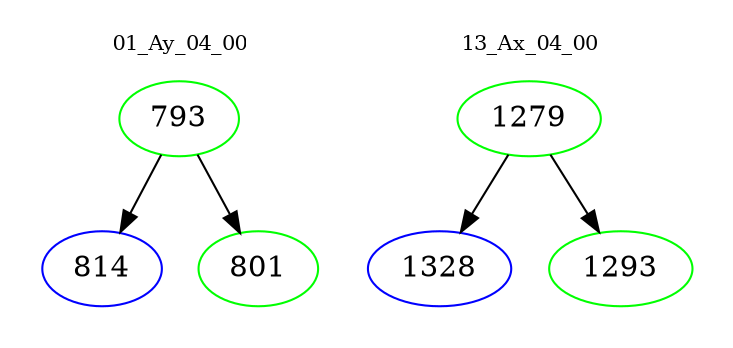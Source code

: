 digraph{
subgraph cluster_0 {
color = white
label = "01_Ay_04_00";
fontsize=10;
T0_793 [label="793", color="green"]
T0_793 -> T0_814 [color="black"]
T0_814 [label="814", color="blue"]
T0_793 -> T0_801 [color="black"]
T0_801 [label="801", color="green"]
}
subgraph cluster_1 {
color = white
label = "13_Ax_04_00";
fontsize=10;
T1_1279 [label="1279", color="green"]
T1_1279 -> T1_1328 [color="black"]
T1_1328 [label="1328", color="blue"]
T1_1279 -> T1_1293 [color="black"]
T1_1293 [label="1293", color="green"]
}
}
